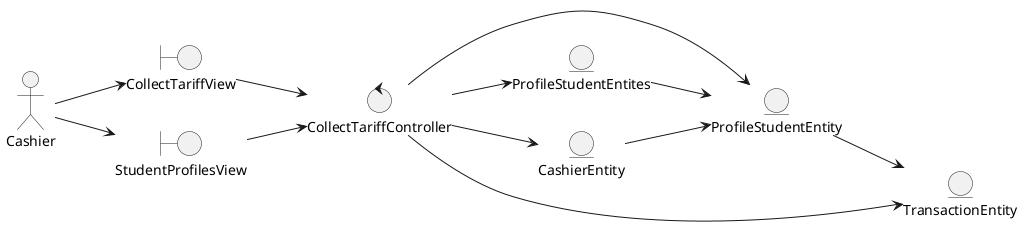 @startuml
left to right direction

actor Cashier

boundary CollectTariffView
boundary StudentProfilesView

control CollectTariffController

entity ProfileStudentEntity
entity ProfileStudentEntites
entity TransactionEntity
entity CashierEntity


Cashier --> CollectTariffView
Cashier --> StudentProfilesView

CollectTariffView --> CollectTariffController
StudentProfilesView --> CollectTariffController

CollectTariffController --> ProfileStudentEntites
CollectTariffController --> ProfileStudentEntity
CollectTariffController --> TransactionEntity
CollectTariffController --> CashierEntity

ProfileStudentEntity --> TransactionEntity
CashierEntity --> ProfileStudentEntity
ProfileStudentEntites --> ProfileStudentEntity
@enduml